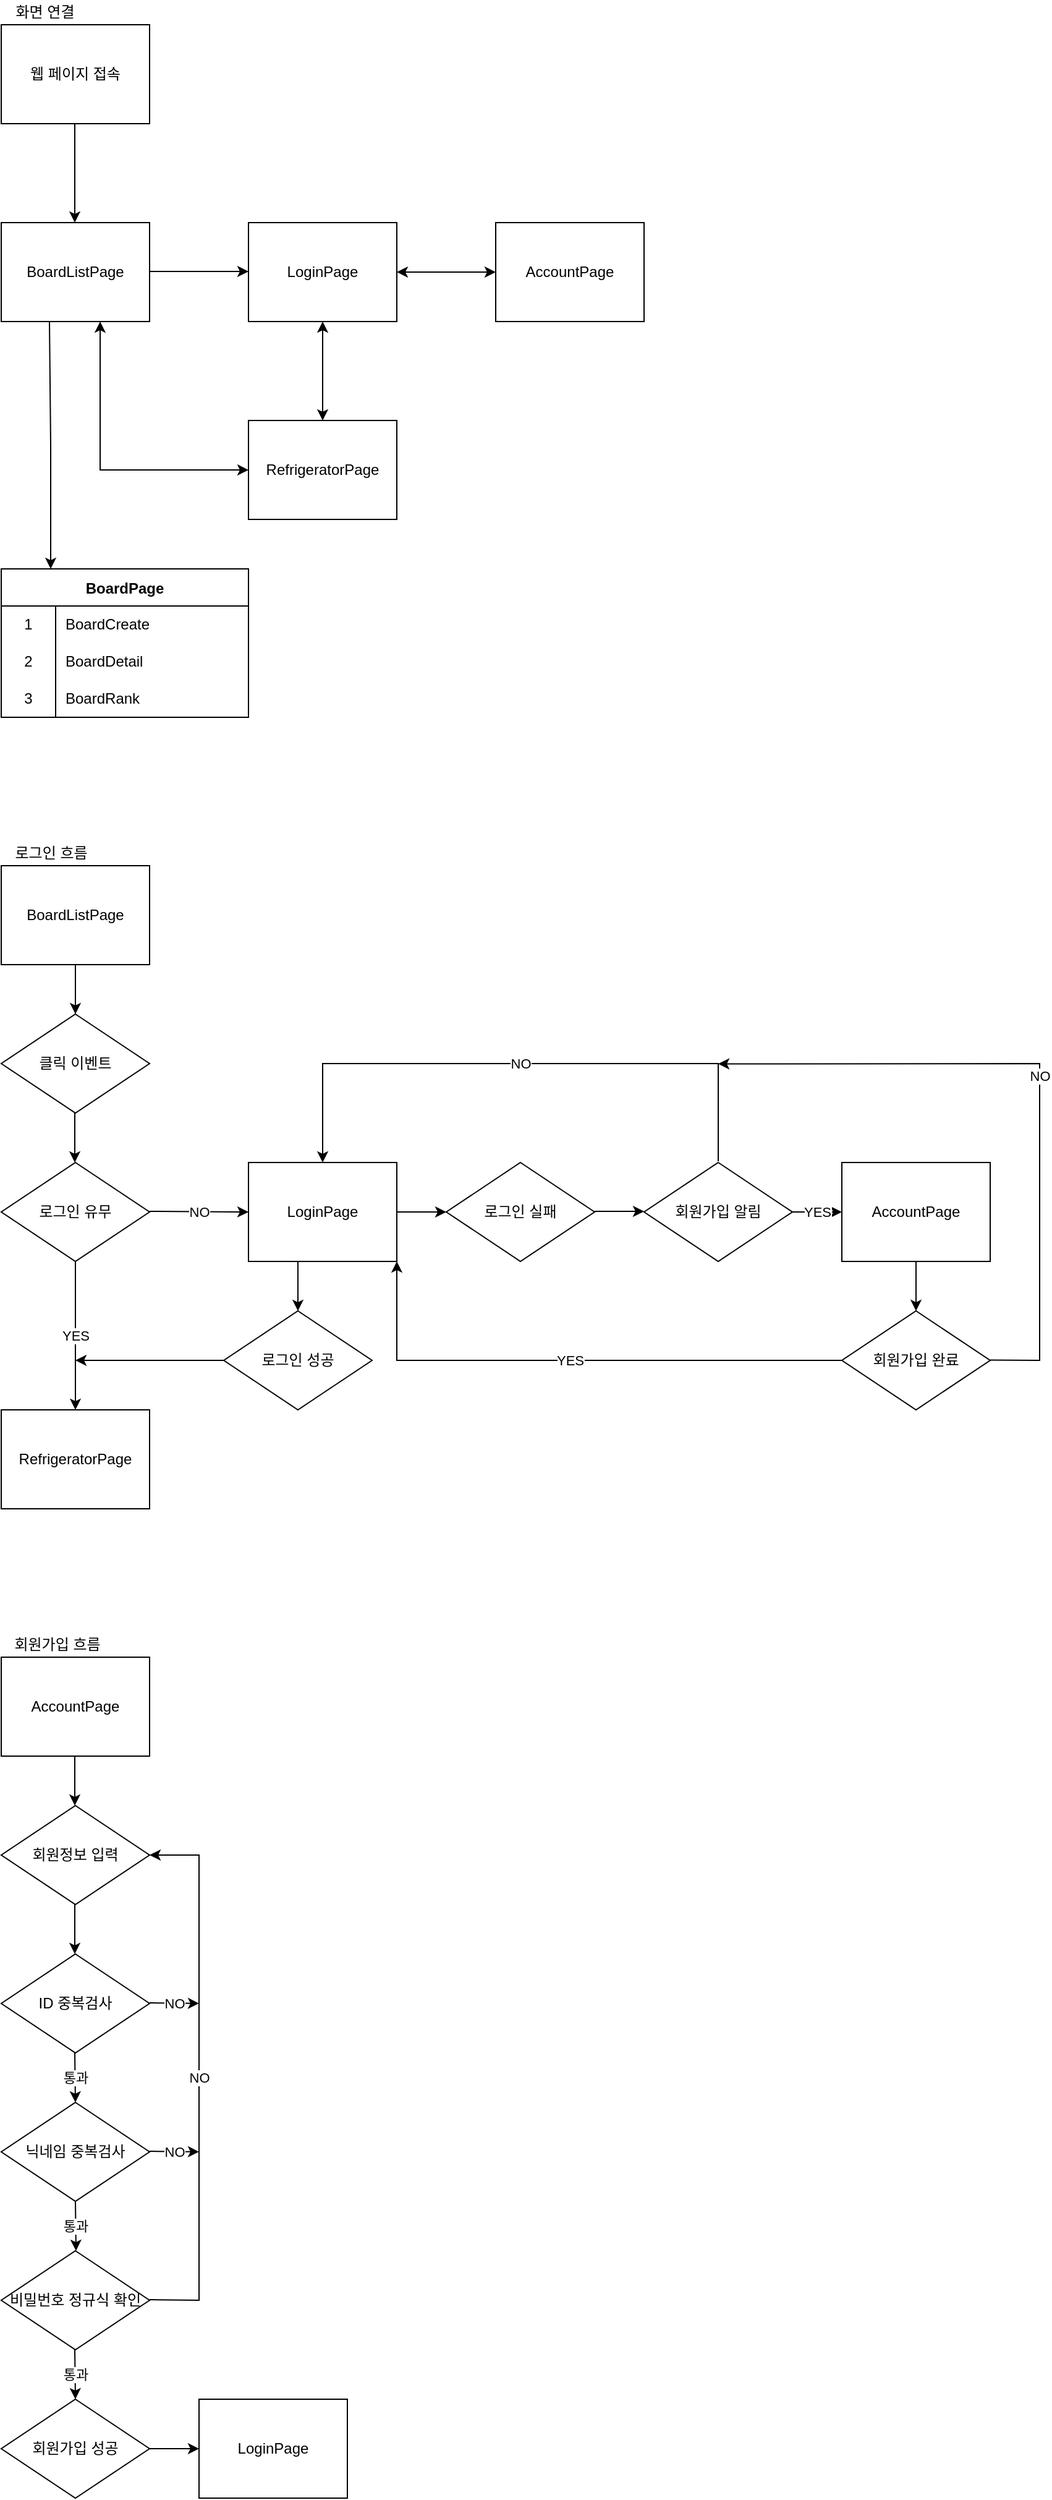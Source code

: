 <mxfile version="17.4.0" type="device"><diagram id="q5VHLR1NFoGyEpPWqJxG" name="Page-1"><mxGraphModel dx="815" dy="776" grid="1" gridSize="10" guides="1" tooltips="1" connect="1" arrows="1" fold="1" page="1" pageScale="1" pageWidth="827" pageHeight="1169" math="0" shadow="0"><root><mxCell id="0"/><mxCell id="1" parent="0"/><UserObject label="웹 페이지 접속" treeRoot="1" id="XdCAd-mojcfVDzopCOzS-5"><mxCell style="whiteSpace=wrap;html=1;align=center;treeFolding=1;treeMoving=1;newEdgeStyle={&quot;edgeStyle&quot;:&quot;elbowEdgeStyle&quot;,&quot;startArrow&quot;:&quot;none&quot;,&quot;endArrow&quot;:&quot;none&quot;};fontFamily=Helvetica;" vertex="1" parent="1"><mxGeometry x="40" y="40" width="120" height="80" as="geometry"/></mxCell></UserObject><UserObject label="BoardListPage" treeRoot="1" id="XdCAd-mojcfVDzopCOzS-6"><mxCell style="whiteSpace=wrap;html=1;align=center;treeFolding=1;treeMoving=1;newEdgeStyle={&quot;edgeStyle&quot;:&quot;elbowEdgeStyle&quot;,&quot;startArrow&quot;:&quot;none&quot;,&quot;endArrow&quot;:&quot;none&quot;};fontFamily=Helvetica;" vertex="1" parent="1"><mxGeometry x="40" y="200" width="120" height="80" as="geometry"/></mxCell></UserObject><UserObject label="LoginPage" treeRoot="1" id="XdCAd-mojcfVDzopCOzS-7"><mxCell style="whiteSpace=wrap;html=1;align=center;treeFolding=1;treeMoving=1;newEdgeStyle={&quot;edgeStyle&quot;:&quot;elbowEdgeStyle&quot;,&quot;startArrow&quot;:&quot;none&quot;,&quot;endArrow&quot;:&quot;none&quot;};fontFamily=Helvetica;" vertex="1" parent="1"><mxGeometry x="240" y="200" width="120" height="80" as="geometry"/></mxCell></UserObject><UserObject label="AccountPage" treeRoot="1" id="XdCAd-mojcfVDzopCOzS-8"><mxCell style="whiteSpace=wrap;html=1;align=center;treeFolding=1;treeMoving=1;newEdgeStyle={&quot;edgeStyle&quot;:&quot;elbowEdgeStyle&quot;,&quot;startArrow&quot;:&quot;none&quot;,&quot;endArrow&quot;:&quot;none&quot;};fontFamily=Helvetica;" vertex="1" parent="1"><mxGeometry x="440" y="200" width="120" height="80" as="geometry"/></mxCell></UserObject><UserObject label="RefrigeratorPage" treeRoot="1" id="XdCAd-mojcfVDzopCOzS-9"><mxCell style="whiteSpace=wrap;html=1;align=center;treeFolding=1;treeMoving=1;newEdgeStyle={&quot;edgeStyle&quot;:&quot;elbowEdgeStyle&quot;,&quot;startArrow&quot;:&quot;none&quot;,&quot;endArrow&quot;:&quot;none&quot;};fontFamily=Helvetica;" vertex="1" parent="1"><mxGeometry x="240" y="360" width="120" height="80" as="geometry"/></mxCell></UserObject><mxCell id="XdCAd-mojcfVDzopCOzS-10" value="BoardPage" style="shape=table;startSize=30;container=1;collapsible=0;childLayout=tableLayout;fixedRows=1;rowLines=0;fontStyle=1;fontFamily=Helvetica;" vertex="1" parent="1"><mxGeometry x="40" y="480" width="200" height="120" as="geometry"/></mxCell><mxCell id="XdCAd-mojcfVDzopCOzS-11" value="" style="shape=tableRow;horizontal=0;startSize=0;swimlaneHead=0;swimlaneBody=0;top=0;left=0;bottom=0;right=0;collapsible=0;dropTarget=0;fillColor=none;points=[[0,0.5],[1,0.5]];portConstraint=eastwest;fontFamily=Helvetica;" vertex="1" parent="XdCAd-mojcfVDzopCOzS-10"><mxGeometry y="30" width="200" height="30" as="geometry"/></mxCell><mxCell id="XdCAd-mojcfVDzopCOzS-12" value="1" style="shape=partialRectangle;html=1;whiteSpace=wrap;connectable=0;fillColor=none;top=0;left=0;bottom=0;right=0;overflow=hidden;pointerEvents=1;fontFamily=Helvetica;" vertex="1" parent="XdCAd-mojcfVDzopCOzS-11"><mxGeometry width="44" height="30" as="geometry"><mxRectangle width="44" height="30" as="alternateBounds"/></mxGeometry></mxCell><mxCell id="XdCAd-mojcfVDzopCOzS-13" value="BoardCreate" style="shape=partialRectangle;html=1;whiteSpace=wrap;connectable=0;fillColor=none;top=0;left=0;bottom=0;right=0;align=left;spacingLeft=6;overflow=hidden;fontFamily=Helvetica;" vertex="1" parent="XdCAd-mojcfVDzopCOzS-11"><mxGeometry x="44" width="156" height="30" as="geometry"><mxRectangle width="156" height="30" as="alternateBounds"/></mxGeometry></mxCell><mxCell id="XdCAd-mojcfVDzopCOzS-14" value="" style="shape=tableRow;horizontal=0;startSize=0;swimlaneHead=0;swimlaneBody=0;top=0;left=0;bottom=0;right=0;collapsible=0;dropTarget=0;fillColor=none;points=[[0,0.5],[1,0.5]];portConstraint=eastwest;fontFamily=Helvetica;" vertex="1" parent="XdCAd-mojcfVDzopCOzS-10"><mxGeometry y="60" width="200" height="30" as="geometry"/></mxCell><mxCell id="XdCAd-mojcfVDzopCOzS-15" value="2" style="shape=partialRectangle;html=1;whiteSpace=wrap;connectable=0;fillColor=none;top=0;left=0;bottom=0;right=0;overflow=hidden;fontFamily=Helvetica;" vertex="1" parent="XdCAd-mojcfVDzopCOzS-14"><mxGeometry width="44" height="30" as="geometry"><mxRectangle width="44" height="30" as="alternateBounds"/></mxGeometry></mxCell><mxCell id="XdCAd-mojcfVDzopCOzS-16" value="BoardDetail" style="shape=partialRectangle;html=1;whiteSpace=wrap;connectable=0;fillColor=none;top=0;left=0;bottom=0;right=0;align=left;spacingLeft=6;overflow=hidden;fontFamily=Helvetica;" vertex="1" parent="XdCAd-mojcfVDzopCOzS-14"><mxGeometry x="44" width="156" height="30" as="geometry"><mxRectangle width="156" height="30" as="alternateBounds"/></mxGeometry></mxCell><mxCell id="XdCAd-mojcfVDzopCOzS-17" value="" style="shape=tableRow;horizontal=0;startSize=0;swimlaneHead=0;swimlaneBody=0;top=0;left=0;bottom=0;right=0;collapsible=0;dropTarget=0;fillColor=none;points=[[0,0.5],[1,0.5]];portConstraint=eastwest;fontFamily=Helvetica;" vertex="1" parent="XdCAd-mojcfVDzopCOzS-10"><mxGeometry y="90" width="200" height="30" as="geometry"/></mxCell><mxCell id="XdCAd-mojcfVDzopCOzS-18" value="3" style="shape=partialRectangle;html=1;whiteSpace=wrap;connectable=0;fillColor=none;top=0;left=0;bottom=0;right=0;overflow=hidden;fontFamily=Helvetica;" vertex="1" parent="XdCAd-mojcfVDzopCOzS-17"><mxGeometry width="44" height="30" as="geometry"><mxRectangle width="44" height="30" as="alternateBounds"/></mxGeometry></mxCell><mxCell id="XdCAd-mojcfVDzopCOzS-19" value="BoardRank" style="shape=partialRectangle;html=1;whiteSpace=wrap;connectable=0;fillColor=none;top=0;left=0;bottom=0;right=0;align=left;spacingLeft=6;overflow=hidden;fontFamily=Helvetica;" vertex="1" parent="XdCAd-mojcfVDzopCOzS-17"><mxGeometry x="44" width="156" height="30" as="geometry"><mxRectangle width="156" height="30" as="alternateBounds"/></mxGeometry></mxCell><mxCell id="XdCAd-mojcfVDzopCOzS-23" value="" style="endArrow=classic;html=1;rounded=0;fontFamily=Helvetica;" edge="1" parent="1"><mxGeometry width="50" height="50" relative="1" as="geometry"><mxPoint x="99.5" y="120" as="sourcePoint"/><mxPoint x="99.5" y="200" as="targetPoint"/></mxGeometry></mxCell><mxCell id="XdCAd-mojcfVDzopCOzS-27" value="" style="endArrow=classic;html=1;rounded=0;fontFamily=Helvetica;" edge="1" parent="1"><mxGeometry width="50" height="50" relative="1" as="geometry"><mxPoint x="160" y="239.5" as="sourcePoint"/><mxPoint x="240" y="239.5" as="targetPoint"/></mxGeometry></mxCell><mxCell id="XdCAd-mojcfVDzopCOzS-28" value="" style="endArrow=classic;html=1;rounded=0;fontFamily=Helvetica;exitX=0.325;exitY=1;exitDx=0;exitDy=0;exitPerimeter=0;" edge="1" parent="1" source="XdCAd-mojcfVDzopCOzS-6"><mxGeometry width="50" height="50" relative="1" as="geometry"><mxPoint x="80" y="400" as="sourcePoint"/><mxPoint x="80" y="480" as="targetPoint"/><Array as="points"><mxPoint x="80" y="380"/></Array></mxGeometry></mxCell><mxCell id="XdCAd-mojcfVDzopCOzS-35" value="" style="endArrow=classic;startArrow=classic;html=1;rounded=0;fontFamily=Helvetica;entryX=0;entryY=0.5;entryDx=0;entryDy=0;" edge="1" parent="1" target="XdCAd-mojcfVDzopCOzS-9"><mxGeometry width="50" height="50" relative="1" as="geometry"><mxPoint x="120" y="280" as="sourcePoint"/><mxPoint x="210" y="430" as="targetPoint"/><Array as="points"><mxPoint x="120" y="340"/><mxPoint x="120" y="400"/></Array></mxGeometry></mxCell><mxCell id="XdCAd-mojcfVDzopCOzS-37" value="" style="endArrow=classic;startArrow=classic;html=1;rounded=0;fontFamily=Helvetica;" edge="1" parent="1" target="XdCAd-mojcfVDzopCOzS-7"><mxGeometry width="50" height="50" relative="1" as="geometry"><mxPoint x="300" y="360" as="sourcePoint"/><mxPoint x="350" y="310" as="targetPoint"/></mxGeometry></mxCell><UserObject label="BoardListPage" treeRoot="1" id="XdCAd-mojcfVDzopCOzS-42"><mxCell style="whiteSpace=wrap;html=1;align=center;treeFolding=1;treeMoving=1;newEdgeStyle={&quot;edgeStyle&quot;:&quot;elbowEdgeStyle&quot;,&quot;startArrow&quot;:&quot;none&quot;,&quot;endArrow&quot;:&quot;none&quot;};fontFamily=Helvetica;" vertex="1" parent="1"><mxGeometry x="40" y="720" width="120" height="80" as="geometry"/></mxCell></UserObject><mxCell id="XdCAd-mojcfVDzopCOzS-44" value="클릭 이벤트" style="rhombus;whiteSpace=wrap;html=1;fontFamily=Helvetica;" vertex="1" parent="1"><mxGeometry x="40" y="840" width="120" height="80" as="geometry"/></mxCell><mxCell id="XdCAd-mojcfVDzopCOzS-45" value="로그인 유무" style="rhombus;whiteSpace=wrap;html=1;fontFamily=Helvetica;" vertex="1" parent="1"><mxGeometry x="40" y="960" width="120" height="80" as="geometry"/></mxCell><mxCell id="XdCAd-mojcfVDzopCOzS-46" value="" style="endArrow=classic;html=1;rounded=0;fontFamily=Helvetica;" edge="1" parent="1"><mxGeometry relative="1" as="geometry"><mxPoint x="160" y="999.5" as="sourcePoint"/><mxPoint x="240" y="1000" as="targetPoint"/></mxGeometry></mxCell><mxCell id="XdCAd-mojcfVDzopCOzS-47" value="NO" style="edgeLabel;resizable=0;html=1;align=center;verticalAlign=middle;fontFamily=Helvetica;" connectable="0" vertex="1" parent="XdCAd-mojcfVDzopCOzS-46"><mxGeometry relative="1" as="geometry"/></mxCell><mxCell id="XdCAd-mojcfVDzopCOzS-49" value="" style="endArrow=classic;html=1;rounded=0;fontFamily=Helvetica;" edge="1" parent="1"><mxGeometry relative="1" as="geometry"><mxPoint x="100" y="1040" as="sourcePoint"/><mxPoint x="100" y="1160" as="targetPoint"/></mxGeometry></mxCell><mxCell id="XdCAd-mojcfVDzopCOzS-50" value="YES" style="edgeLabel;resizable=0;html=1;align=center;verticalAlign=middle;fontFamily=Helvetica;" connectable="0" vertex="1" parent="XdCAd-mojcfVDzopCOzS-49"><mxGeometry relative="1" as="geometry"/></mxCell><UserObject label="LoginPage" treeRoot="1" id="XdCAd-mojcfVDzopCOzS-51"><mxCell style="whiteSpace=wrap;html=1;align=center;treeFolding=1;treeMoving=1;newEdgeStyle={&quot;edgeStyle&quot;:&quot;elbowEdgeStyle&quot;,&quot;startArrow&quot;:&quot;none&quot;,&quot;endArrow&quot;:&quot;none&quot;};fontFamily=Helvetica;" vertex="1" parent="1"><mxGeometry x="240" y="960" width="120" height="80" as="geometry"/></mxCell></UserObject><UserObject label="AccountPage" treeRoot="1" id="XdCAd-mojcfVDzopCOzS-52"><mxCell style="whiteSpace=wrap;html=1;align=center;treeFolding=1;treeMoving=1;newEdgeStyle={&quot;edgeStyle&quot;:&quot;elbowEdgeStyle&quot;,&quot;startArrow&quot;:&quot;none&quot;,&quot;endArrow&quot;:&quot;none&quot;};fontFamily=Helvetica;" vertex="1" parent="1"><mxGeometry x="720" y="960" width="120" height="80" as="geometry"/></mxCell></UserObject><mxCell id="XdCAd-mojcfVDzopCOzS-54" value="로그인 성공" style="rhombus;whiteSpace=wrap;html=1;fontFamily=Helvetica;" vertex="1" parent="1"><mxGeometry x="220" y="1080" width="120" height="80" as="geometry"/></mxCell><mxCell id="XdCAd-mojcfVDzopCOzS-55" value="" style="endArrow=classic;html=1;rounded=0;fontFamily=Helvetica;exitX=0;exitY=0.5;exitDx=0;exitDy=0;" edge="1" parent="1" source="XdCAd-mojcfVDzopCOzS-54"><mxGeometry width="50" height="50" relative="1" as="geometry"><mxPoint x="380" y="1200" as="sourcePoint"/><mxPoint x="100" y="1120" as="targetPoint"/></mxGeometry></mxCell><mxCell id="XdCAd-mojcfVDzopCOzS-56" value="" style="endArrow=classic;html=1;rounded=0;fontFamily=Helvetica;exitX=0.5;exitY=1;exitDx=0;exitDy=0;" edge="1" parent="1" source="XdCAd-mojcfVDzopCOzS-42"><mxGeometry width="50" height="50" relative="1" as="geometry"><mxPoint x="240" y="840" as="sourcePoint"/><mxPoint x="100" y="840" as="targetPoint"/></mxGeometry></mxCell><mxCell id="XdCAd-mojcfVDzopCOzS-57" value="" style="endArrow=classic;html=1;rounded=0;fontFamily=Helvetica;exitX=0.5;exitY=1;exitDx=0;exitDy=0;" edge="1" parent="1"><mxGeometry width="50" height="50" relative="1" as="geometry"><mxPoint x="99.5" y="920" as="sourcePoint"/><mxPoint x="99.5" y="960" as="targetPoint"/></mxGeometry></mxCell><mxCell id="XdCAd-mojcfVDzopCOzS-58" value="로그인 실패" style="rhombus;whiteSpace=wrap;html=1;fontFamily=Helvetica;" vertex="1" parent="1"><mxGeometry x="400" y="960" width="120" height="80" as="geometry"/></mxCell><mxCell id="XdCAd-mojcfVDzopCOzS-59" value="회원가입 알림" style="rhombus;whiteSpace=wrap;html=1;fontFamily=Helvetica;" vertex="1" parent="1"><mxGeometry x="560" y="960" width="120" height="80" as="geometry"/></mxCell><mxCell id="XdCAd-mojcfVDzopCOzS-60" value="" style="endArrow=classic;html=1;rounded=0;fontFamily=Helvetica;entryX=0;entryY=0.5;entryDx=0;entryDy=0;" edge="1" parent="1" target="XdCAd-mojcfVDzopCOzS-52"><mxGeometry relative="1" as="geometry"><mxPoint x="680" y="1000" as="sourcePoint"/><mxPoint x="680" y="1080" as="targetPoint"/></mxGeometry></mxCell><mxCell id="XdCAd-mojcfVDzopCOzS-61" value="YES" style="edgeLabel;resizable=0;html=1;align=center;verticalAlign=middle;fontFamily=Helvetica;" connectable="0" vertex="1" parent="XdCAd-mojcfVDzopCOzS-60"><mxGeometry relative="1" as="geometry"/></mxCell><mxCell id="XdCAd-mojcfVDzopCOzS-62" value="" style="endArrow=classic;html=1;rounded=0;fontFamily=Helvetica;entryX=0.5;entryY=0;entryDx=0;entryDy=0;" edge="1" parent="1" target="XdCAd-mojcfVDzopCOzS-51"><mxGeometry relative="1" as="geometry"><mxPoint x="620" y="959" as="sourcePoint"/><mxPoint x="700" y="959.5" as="targetPoint"/><Array as="points"><mxPoint x="620" y="880"/><mxPoint x="300" y="880"/></Array></mxGeometry></mxCell><mxCell id="XdCAd-mojcfVDzopCOzS-63" value="NO" style="edgeLabel;resizable=0;html=1;align=center;verticalAlign=middle;fontFamily=Helvetica;" connectable="0" vertex="1" parent="XdCAd-mojcfVDzopCOzS-62"><mxGeometry relative="1" as="geometry"/></mxCell><mxCell id="XdCAd-mojcfVDzopCOzS-64" value="" style="endArrow=classic;html=1;rounded=0;fontFamily=Helvetica;exitX=1;exitY=0.5;exitDx=0;exitDy=0;entryX=0;entryY=0.5;entryDx=0;entryDy=0;" edge="1" parent="1" source="XdCAd-mojcfVDzopCOzS-51" target="XdCAd-mojcfVDzopCOzS-58"><mxGeometry width="50" height="50" relative="1" as="geometry"><mxPoint x="430" y="930" as="sourcePoint"/><mxPoint x="350" y="930" as="targetPoint"/></mxGeometry></mxCell><mxCell id="XdCAd-mojcfVDzopCOzS-65" value="" style="endArrow=classic;html=1;rounded=0;fontFamily=Helvetica;exitX=1;exitY=0.5;exitDx=0;exitDy=0;entryX=0;entryY=0.5;entryDx=0;entryDy=0;" edge="1" parent="1"><mxGeometry width="50" height="50" relative="1" as="geometry"><mxPoint x="520" y="999.5" as="sourcePoint"/><mxPoint x="560" y="999.5" as="targetPoint"/></mxGeometry></mxCell><mxCell id="XdCAd-mojcfVDzopCOzS-66" value="회원가입 완료" style="rhombus;whiteSpace=wrap;html=1;fontFamily=Helvetica;" vertex="1" parent="1"><mxGeometry x="720" y="1080" width="120" height="80" as="geometry"/></mxCell><mxCell id="XdCAd-mojcfVDzopCOzS-67" value="" style="endArrow=classic;html=1;rounded=0;fontFamily=Helvetica;entryX=1;entryY=1;entryDx=0;entryDy=0;exitX=0;exitY=0.5;exitDx=0;exitDy=0;" edge="1" parent="1" source="XdCAd-mojcfVDzopCOzS-66" target="XdCAd-mojcfVDzopCOzS-51"><mxGeometry relative="1" as="geometry"><mxPoint x="690" y="1010" as="sourcePoint"/><mxPoint x="730" y="1010" as="targetPoint"/><Array as="points"><mxPoint x="360" y="1120"/></Array></mxGeometry></mxCell><mxCell id="XdCAd-mojcfVDzopCOzS-68" value="YES" style="edgeLabel;resizable=0;html=1;align=center;verticalAlign=middle;fontFamily=Helvetica;" connectable="0" vertex="1" parent="XdCAd-mojcfVDzopCOzS-67"><mxGeometry relative="1" as="geometry"/></mxCell><mxCell id="XdCAd-mojcfVDzopCOzS-69" value="" style="endArrow=classic;html=1;rounded=0;fontFamily=Helvetica;entryX=0.5;entryY=0;entryDx=0;entryDy=0;" edge="1" parent="1" target="XdCAd-mojcfVDzopCOzS-54"><mxGeometry width="50" height="50" relative="1" as="geometry"><mxPoint x="280" y="1040" as="sourcePoint"/><mxPoint x="320" y="1060" as="targetPoint"/></mxGeometry></mxCell><mxCell id="XdCAd-mojcfVDzopCOzS-70" value="" style="endArrow=classic;html=1;rounded=0;fontFamily=Helvetica;exitX=0.5;exitY=1;exitDx=0;exitDy=0;entryX=0.5;entryY=0;entryDx=0;entryDy=0;" edge="1" parent="1" source="XdCAd-mojcfVDzopCOzS-52" target="XdCAd-mojcfVDzopCOzS-66"><mxGeometry width="50" height="50" relative="1" as="geometry"><mxPoint x="380" y="1020" as="sourcePoint"/><mxPoint x="420" y="1020" as="targetPoint"/></mxGeometry></mxCell><mxCell id="XdCAd-mojcfVDzopCOzS-71" value="" style="endArrow=classic;html=1;rounded=0;fontFamily=Helvetica;" edge="1" parent="1"><mxGeometry relative="1" as="geometry"><mxPoint x="840" y="1119.75" as="sourcePoint"/><mxPoint x="620" y="880.25" as="targetPoint"/><Array as="points"><mxPoint x="880" y="1120"/><mxPoint x="880" y="880"/></Array></mxGeometry></mxCell><mxCell id="XdCAd-mojcfVDzopCOzS-72" value="NO" style="edgeLabel;resizable=0;html=1;align=center;verticalAlign=middle;fontFamily=Helvetica;" connectable="0" vertex="1" parent="XdCAd-mojcfVDzopCOzS-71"><mxGeometry relative="1" as="geometry"/></mxCell><UserObject label="AccountPage" treeRoot="1" id="XdCAd-mojcfVDzopCOzS-84"><mxCell style="whiteSpace=wrap;html=1;align=center;treeFolding=1;treeMoving=1;newEdgeStyle={&quot;edgeStyle&quot;:&quot;elbowEdgeStyle&quot;,&quot;startArrow&quot;:&quot;none&quot;,&quot;endArrow&quot;:&quot;none&quot;};fontFamily=Helvetica;" vertex="1" parent="1"><mxGeometry x="40" y="1360" width="120" height="80" as="geometry"/></mxCell></UserObject><mxCell id="XdCAd-mojcfVDzopCOzS-85" value="회원정보 입력" style="rhombus;whiteSpace=wrap;html=1;fontFamily=Helvetica;" vertex="1" parent="1"><mxGeometry x="40" y="1480" width="120" height="80" as="geometry"/></mxCell><mxCell id="XdCAd-mojcfVDzopCOzS-86" value="ID 중복검사" style="rhombus;whiteSpace=wrap;html=1;fontFamily=Helvetica;" vertex="1" parent="1"><mxGeometry x="40" y="1600" width="120" height="80" as="geometry"/></mxCell><mxCell id="XdCAd-mojcfVDzopCOzS-87" value="닉네임 중복검사" style="rhombus;whiteSpace=wrap;html=1;fontFamily=Helvetica;" vertex="1" parent="1"><mxGeometry x="40" y="1720" width="120" height="80" as="geometry"/></mxCell><mxCell id="XdCAd-mojcfVDzopCOzS-88" value="비밀번호 정규식 확인" style="rhombus;whiteSpace=wrap;html=1;fontFamily=Helvetica;" vertex="1" parent="1"><mxGeometry x="40" y="1840" width="120" height="80" as="geometry"/></mxCell><mxCell id="XdCAd-mojcfVDzopCOzS-91" value="" style="endArrow=classic;html=1;rounded=0;fontFamily=Helvetica;" edge="1" parent="1"><mxGeometry relative="1" as="geometry"><mxPoint x="99.5" y="1680" as="sourcePoint"/><mxPoint x="100" y="1720" as="targetPoint"/></mxGeometry></mxCell><mxCell id="XdCAd-mojcfVDzopCOzS-92" value="통과" style="edgeLabel;resizable=0;html=1;align=center;verticalAlign=middle;fontFamily=Helvetica;" connectable="0" vertex="1" parent="XdCAd-mojcfVDzopCOzS-91"><mxGeometry relative="1" as="geometry"/></mxCell><mxCell id="XdCAd-mojcfVDzopCOzS-93" value="" style="endArrow=classic;html=1;rounded=0;fontFamily=Helvetica;" edge="1" parent="1"><mxGeometry relative="1" as="geometry"><mxPoint x="100" y="1800" as="sourcePoint"/><mxPoint x="100.5" y="1840" as="targetPoint"/></mxGeometry></mxCell><mxCell id="XdCAd-mojcfVDzopCOzS-94" value="통과" style="edgeLabel;resizable=0;html=1;align=center;verticalAlign=middle;fontFamily=Helvetica;" connectable="0" vertex="1" parent="XdCAd-mojcfVDzopCOzS-93"><mxGeometry relative="1" as="geometry"/></mxCell><mxCell id="XdCAd-mojcfVDzopCOzS-95" value="" style="endArrow=classic;html=1;rounded=0;fontFamily=Helvetica;" edge="1" parent="1"><mxGeometry relative="1" as="geometry"><mxPoint x="99.5" y="1920" as="sourcePoint"/><mxPoint x="100" y="1960" as="targetPoint"/></mxGeometry></mxCell><mxCell id="XdCAd-mojcfVDzopCOzS-96" value="통과" style="edgeLabel;resizable=0;html=1;align=center;verticalAlign=middle;fontFamily=Helvetica;" connectable="0" vertex="1" parent="XdCAd-mojcfVDzopCOzS-95"><mxGeometry relative="1" as="geometry"/></mxCell><mxCell id="XdCAd-mojcfVDzopCOzS-97" value="회원가입 성공" style="rhombus;whiteSpace=wrap;html=1;fontFamily=Helvetica;" vertex="1" parent="1"><mxGeometry x="40" y="1960" width="120" height="80" as="geometry"/></mxCell><UserObject label="LoginPage" treeRoot="1" id="XdCAd-mojcfVDzopCOzS-98"><mxCell style="whiteSpace=wrap;html=1;align=center;treeFolding=1;treeMoving=1;newEdgeStyle={&quot;edgeStyle&quot;:&quot;elbowEdgeStyle&quot;,&quot;startArrow&quot;:&quot;none&quot;,&quot;endArrow&quot;:&quot;none&quot;};fontFamily=Helvetica;" vertex="1" parent="1"><mxGeometry x="200" y="1960" width="120" height="80" as="geometry"/></mxCell></UserObject><mxCell id="XdCAd-mojcfVDzopCOzS-99" value="" style="endArrow=classic;html=1;rounded=0;fontFamily=Helvetica;exitX=0.5;exitY=1;exitDx=0;exitDy=0;" edge="1" parent="1"><mxGeometry width="50" height="50" relative="1" as="geometry"><mxPoint x="99.5" y="1440" as="sourcePoint"/><mxPoint x="99.5" y="1480" as="targetPoint"/></mxGeometry></mxCell><mxCell id="XdCAd-mojcfVDzopCOzS-101" value="" style="endArrow=classic;html=1;rounded=0;fontFamily=Helvetica;exitX=0.5;exitY=1;exitDx=0;exitDy=0;" edge="1" parent="1"><mxGeometry width="50" height="50" relative="1" as="geometry"><mxPoint x="99.5" y="1560" as="sourcePoint"/><mxPoint x="99.5" y="1600" as="targetPoint"/></mxGeometry></mxCell><mxCell id="XdCAd-mojcfVDzopCOzS-102" value="" style="endArrow=classic;html=1;rounded=0;fontFamily=Helvetica;exitX=0.5;exitY=1;exitDx=0;exitDy=0;entryX=0;entryY=0.5;entryDx=0;entryDy=0;" edge="1" parent="1" target="XdCAd-mojcfVDzopCOzS-98"><mxGeometry width="50" height="50" relative="1" as="geometry"><mxPoint x="160" y="2000" as="sourcePoint"/><mxPoint x="160" y="2040" as="targetPoint"/></mxGeometry></mxCell><mxCell id="XdCAd-mojcfVDzopCOzS-103" value="" style="endArrow=classic;html=1;rounded=0;fontFamily=Helvetica;entryX=1;entryY=0.5;entryDx=0;entryDy=0;" edge="1" parent="1" target="XdCAd-mojcfVDzopCOzS-85"><mxGeometry relative="1" as="geometry"><mxPoint x="160" y="1879.5" as="sourcePoint"/><mxPoint x="240" y="1880" as="targetPoint"/><Array as="points"><mxPoint x="200" y="1880"/><mxPoint x="200" y="1520"/></Array></mxGeometry></mxCell><mxCell id="XdCAd-mojcfVDzopCOzS-104" value="NO" style="edgeLabel;resizable=0;html=1;align=center;verticalAlign=middle;fontFamily=Helvetica;" connectable="0" vertex="1" parent="XdCAd-mojcfVDzopCOzS-103"><mxGeometry relative="1" as="geometry"/></mxCell><mxCell id="XdCAd-mojcfVDzopCOzS-105" value="" style="endArrow=classic;html=1;rounded=0;fontFamily=Helvetica;" edge="1" parent="1"><mxGeometry relative="1" as="geometry"><mxPoint x="160" y="1639.5" as="sourcePoint"/><mxPoint x="200" y="1640" as="targetPoint"/></mxGeometry></mxCell><mxCell id="XdCAd-mojcfVDzopCOzS-106" value="NO" style="edgeLabel;resizable=0;html=1;align=center;verticalAlign=middle;fontFamily=Helvetica;" connectable="0" vertex="1" parent="XdCAd-mojcfVDzopCOzS-105"><mxGeometry relative="1" as="geometry"/></mxCell><mxCell id="XdCAd-mojcfVDzopCOzS-107" value="" style="endArrow=classic;html=1;rounded=0;fontFamily=Helvetica;" edge="1" parent="1"><mxGeometry relative="1" as="geometry"><mxPoint x="160" y="1759.5" as="sourcePoint"/><mxPoint x="200" y="1760" as="targetPoint"/></mxGeometry></mxCell><mxCell id="XdCAd-mojcfVDzopCOzS-108" value="NO" style="edgeLabel;resizable=0;html=1;align=center;verticalAlign=middle;fontFamily=Helvetica;" connectable="0" vertex="1" parent="XdCAd-mojcfVDzopCOzS-107"><mxGeometry relative="1" as="geometry"/></mxCell><mxCell id="XdCAd-mojcfVDzopCOzS-109" value="화면 연결" style="text;html=1;align=center;verticalAlign=middle;resizable=0;points=[];autosize=1;strokeColor=none;fillColor=none;fontFamily=Helvetica;" vertex="1" parent="1"><mxGeometry x="40" y="20" width="70" height="20" as="geometry"/></mxCell><mxCell id="XdCAd-mojcfVDzopCOzS-110" value="로그인 흐름" style="text;html=1;align=center;verticalAlign=middle;resizable=0;points=[];autosize=1;strokeColor=none;fillColor=none;fontFamily=Helvetica;" vertex="1" parent="1"><mxGeometry x="40" y="700" width="80" height="20" as="geometry"/></mxCell><mxCell id="XdCAd-mojcfVDzopCOzS-111" value="회원가입 흐름" style="text;html=1;align=center;verticalAlign=middle;resizable=0;points=[];autosize=1;strokeColor=none;fillColor=none;fontFamily=Helvetica;" vertex="1" parent="1"><mxGeometry x="40" y="1340" width="90" height="20" as="geometry"/></mxCell><UserObject label="RefrigeratorPage" treeRoot="1" id="XdCAd-mojcfVDzopCOzS-112"><mxCell style="whiteSpace=wrap;html=1;align=center;treeFolding=1;treeMoving=1;newEdgeStyle={&quot;edgeStyle&quot;:&quot;elbowEdgeStyle&quot;,&quot;startArrow&quot;:&quot;none&quot;,&quot;endArrow&quot;:&quot;none&quot;};fontFamily=Helvetica;" vertex="1" parent="1"><mxGeometry x="40" y="1160" width="120" height="80" as="geometry"/></mxCell></UserObject><mxCell id="XdCAd-mojcfVDzopCOzS-113" value="" style="endArrow=classic;startArrow=classic;html=1;rounded=0;fontFamily=Helvetica;exitX=0;exitY=0.5;exitDx=0;exitDy=0;" edge="1" parent="1" source="XdCAd-mojcfVDzopCOzS-8"><mxGeometry width="50" height="50" relative="1" as="geometry"><mxPoint x="360" y="320" as="sourcePoint"/><mxPoint x="360" y="240" as="targetPoint"/></mxGeometry></mxCell></root></mxGraphModel></diagram></mxfile>